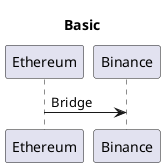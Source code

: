 ' @startuml
' participant Participant as Foo
' actor Actor as Foo1
' boundary Boundary as Foo2
' control Control as Foo3
' entity Entity as Foo4
' database Database as Foo5
' collections Collections as Foo6
' queue Queue as Foo7
' Foo -> Foo1 : To actor
' Foo -> Foo2 : To boundary
' Foo -> Foo3 : To control
' Foo -> Foo4 : To entity
' Foo -> Foo5 : To database
' Foo -> Foo6 : To collections
' Foo -> Foo7: To queue
' @enduml

@startuml basic
title Basic
participant Ethereum as ChainA
participant Binance as ChainB
ChainA -> ChainB : Bridge
@enduml

@startuml basic(change)
title Basic(change)
participant "Ethereum(-5)" as ChainA
participant "Binance(+5)" as ChainB
ChainA -> ChainB : Bridge
@enduml

@startuml basic(exchange)
title basic(exchange)
box "Ethereum"
actor "Admin" as AdminE
actor "User" as UserE
end box

box "Binance"
actor "Admin" as AdminB
actor "User" as UserB
end box

AdminE <- UserE : 5
AdminB -> UserB : 5
@enduml

@startuml basic(wrong exchange)
title basic(wrong exchange)
box "Ethereum"
actor "Admin" as Admin
actor "User" as UserE
end box

box "Binance"
actor "User" as UserB
end box

Admin <- UserE : 5
Admin -> UserB : 5
@enduml

@startuml using vault
title Using Vault Contract
box "Ethereum"
actor "User" as UserE
participant "Vault" as VaultE
end box

box "Binance"
actor "Admin" as AdminB
actor "User" as UserB
end box

UserE -> VaultE : 5(lock)
AdminB -> UserB : 5
@enduml

@startuml using vault2
title Using Vault Contract
box "Ethereum"
actor "User" as UserE
participant "Vault" as VaultE
end box

box "Binance"
actor "Admin" as AdminB
actor "User" as UserB
end box

UserE -> VaultE : 5(lock)
AdminB -> UserB : 5
UserE <- VaultE : 5(unlock)
@enduml

@startuml using vault3
title Using Vault Contract
box "Ethereum"
actor "User" as UserE
participant "Vault" as VaultE
participant "Process" as ProcessE
end box

box "Validate"
participant "Process" as ProcessV
end box

box "Binance"
participant "Process" as ProcessB
actor "Admin" as AdminB
actor "User" as UserB
end box

UserE -> VaultE : 5(lock)
ProcessE -> ProcessV : logic
ProcessV -> ProcessB : logic
AdminB -> UserB : WETH \n 5(mint or extra...)
' UserE <- VaultE : 5(unlock)
@enduml

@startuml using vault4
title Using Vault Contract
box "Ethereum"
actor "User" as UserE
participant "Vault" as VaultE
participant "Process" as ProcessE
end box

box "Validate"
participant "Process" as ProcessV
end box

box "Binance"
participant "Process" as ProcessB
participant "Vault or Router" as VaultB
actor "User" as UserB
end box

UserE -> VaultE : 5(lock)
ProcessE -> ProcessV : logic
ProcessV -> ProcessB : logic
VaultB -> UserB : WETH \n 5(mint or extra...)
' UserE <- VaultE : 5(unlock)
@enduml

@startuml using vault5
title Using Vault Contract
box "Ethereum"
actor "User" as UserE
participant "Vault" as VaultE
participant "Process" as ProcessE
end box

box "Validate"
participant "Process" as ProcessV
end box

box "Binance"
participant "Process" as ProcessB
actor "Admin" as AdminB
participant "Vault or Router" as VaultB
actor "User" as UserB
end box

UserE -> VaultE : 5(lock)
ProcessE -> ProcessV : logic
ProcessV -> ProcessB : logic
AdminB -> VaultB : WETH \n 5(mint or extra...)
VaultB -> UserB : WETH \n 5(mint or extra...)
' UserE <- VaultE : 5(unlock)
@enduml


@startuml 
box "Ethereum"
participant "User" as U
participant "User Interface" as UI
end box

box "Binance"
participant "Server" as S
database "Database" as DB
end box

U -> UI : Clicks button
UI -> S : Request data
S -> DB : Query data
DB -> S : Return data
S -> UI : Response data
UI -> U : Display data
@enduml